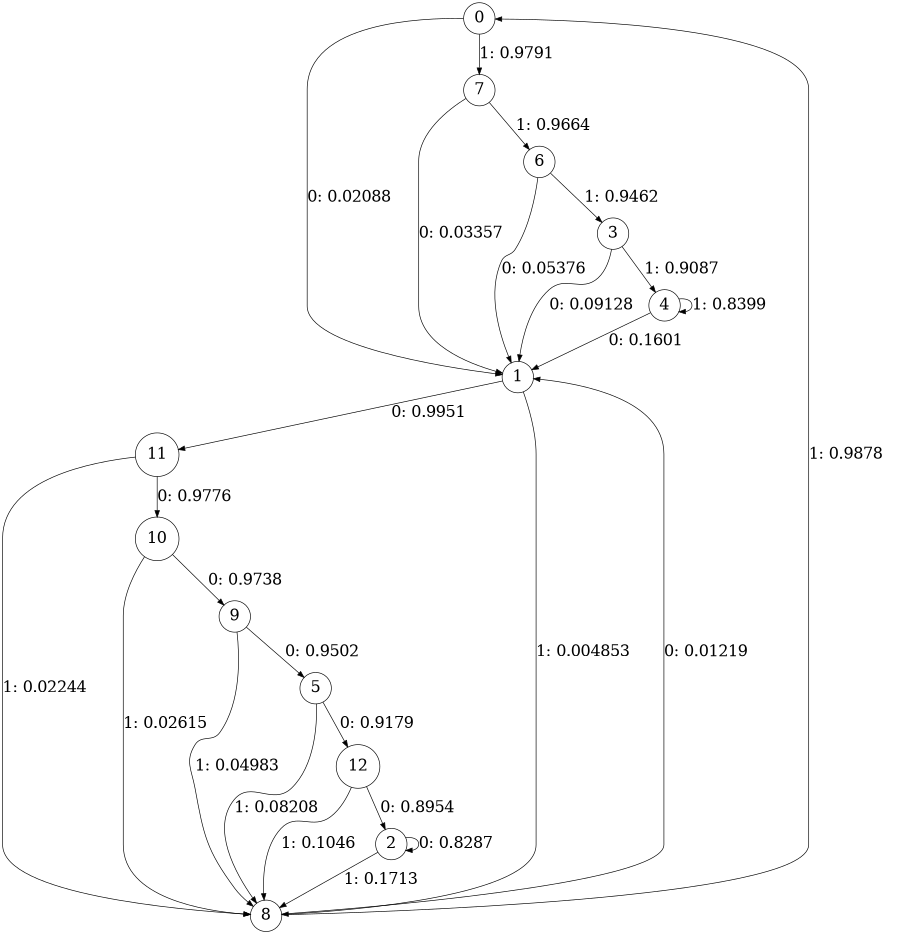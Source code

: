 digraph "ch1_both_grouped_diff_L8" {
size = "6,8.5";
ratio = "fill";
node [shape = circle];
node [fontsize = 24];
edge [fontsize = 24];
0 -> 1 [label = "0: 0.02088  "];
0 -> 7 [label = "1: 0.9791   "];
1 -> 11 [label = "0: 0.9951   "];
1 -> 8 [label = "1: 0.004853  "];
2 -> 2 [label = "0: 0.8287   "];
2 -> 8 [label = "1: 0.1713   "];
3 -> 1 [label = "0: 0.09128  "];
3 -> 4 [label = "1: 0.9087   "];
4 -> 1 [label = "0: 0.1601   "];
4 -> 4 [label = "1: 0.8399   "];
5 -> 12 [label = "0: 0.9179   "];
5 -> 8 [label = "1: 0.08208  "];
6 -> 1 [label = "0: 0.05376  "];
6 -> 3 [label = "1: 0.9462   "];
7 -> 1 [label = "0: 0.03357  "];
7 -> 6 [label = "1: 0.9664   "];
8 -> 1 [label = "0: 0.01219  "];
8 -> 0 [label = "1: 0.9878   "];
9 -> 5 [label = "0: 0.9502   "];
9 -> 8 [label = "1: 0.04983  "];
10 -> 9 [label = "0: 0.9738   "];
10 -> 8 [label = "1: 0.02615  "];
11 -> 10 [label = "0: 0.9776   "];
11 -> 8 [label = "1: 0.02244  "];
12 -> 2 [label = "0: 0.8954   "];
12 -> 8 [label = "1: 0.1046   "];
}
